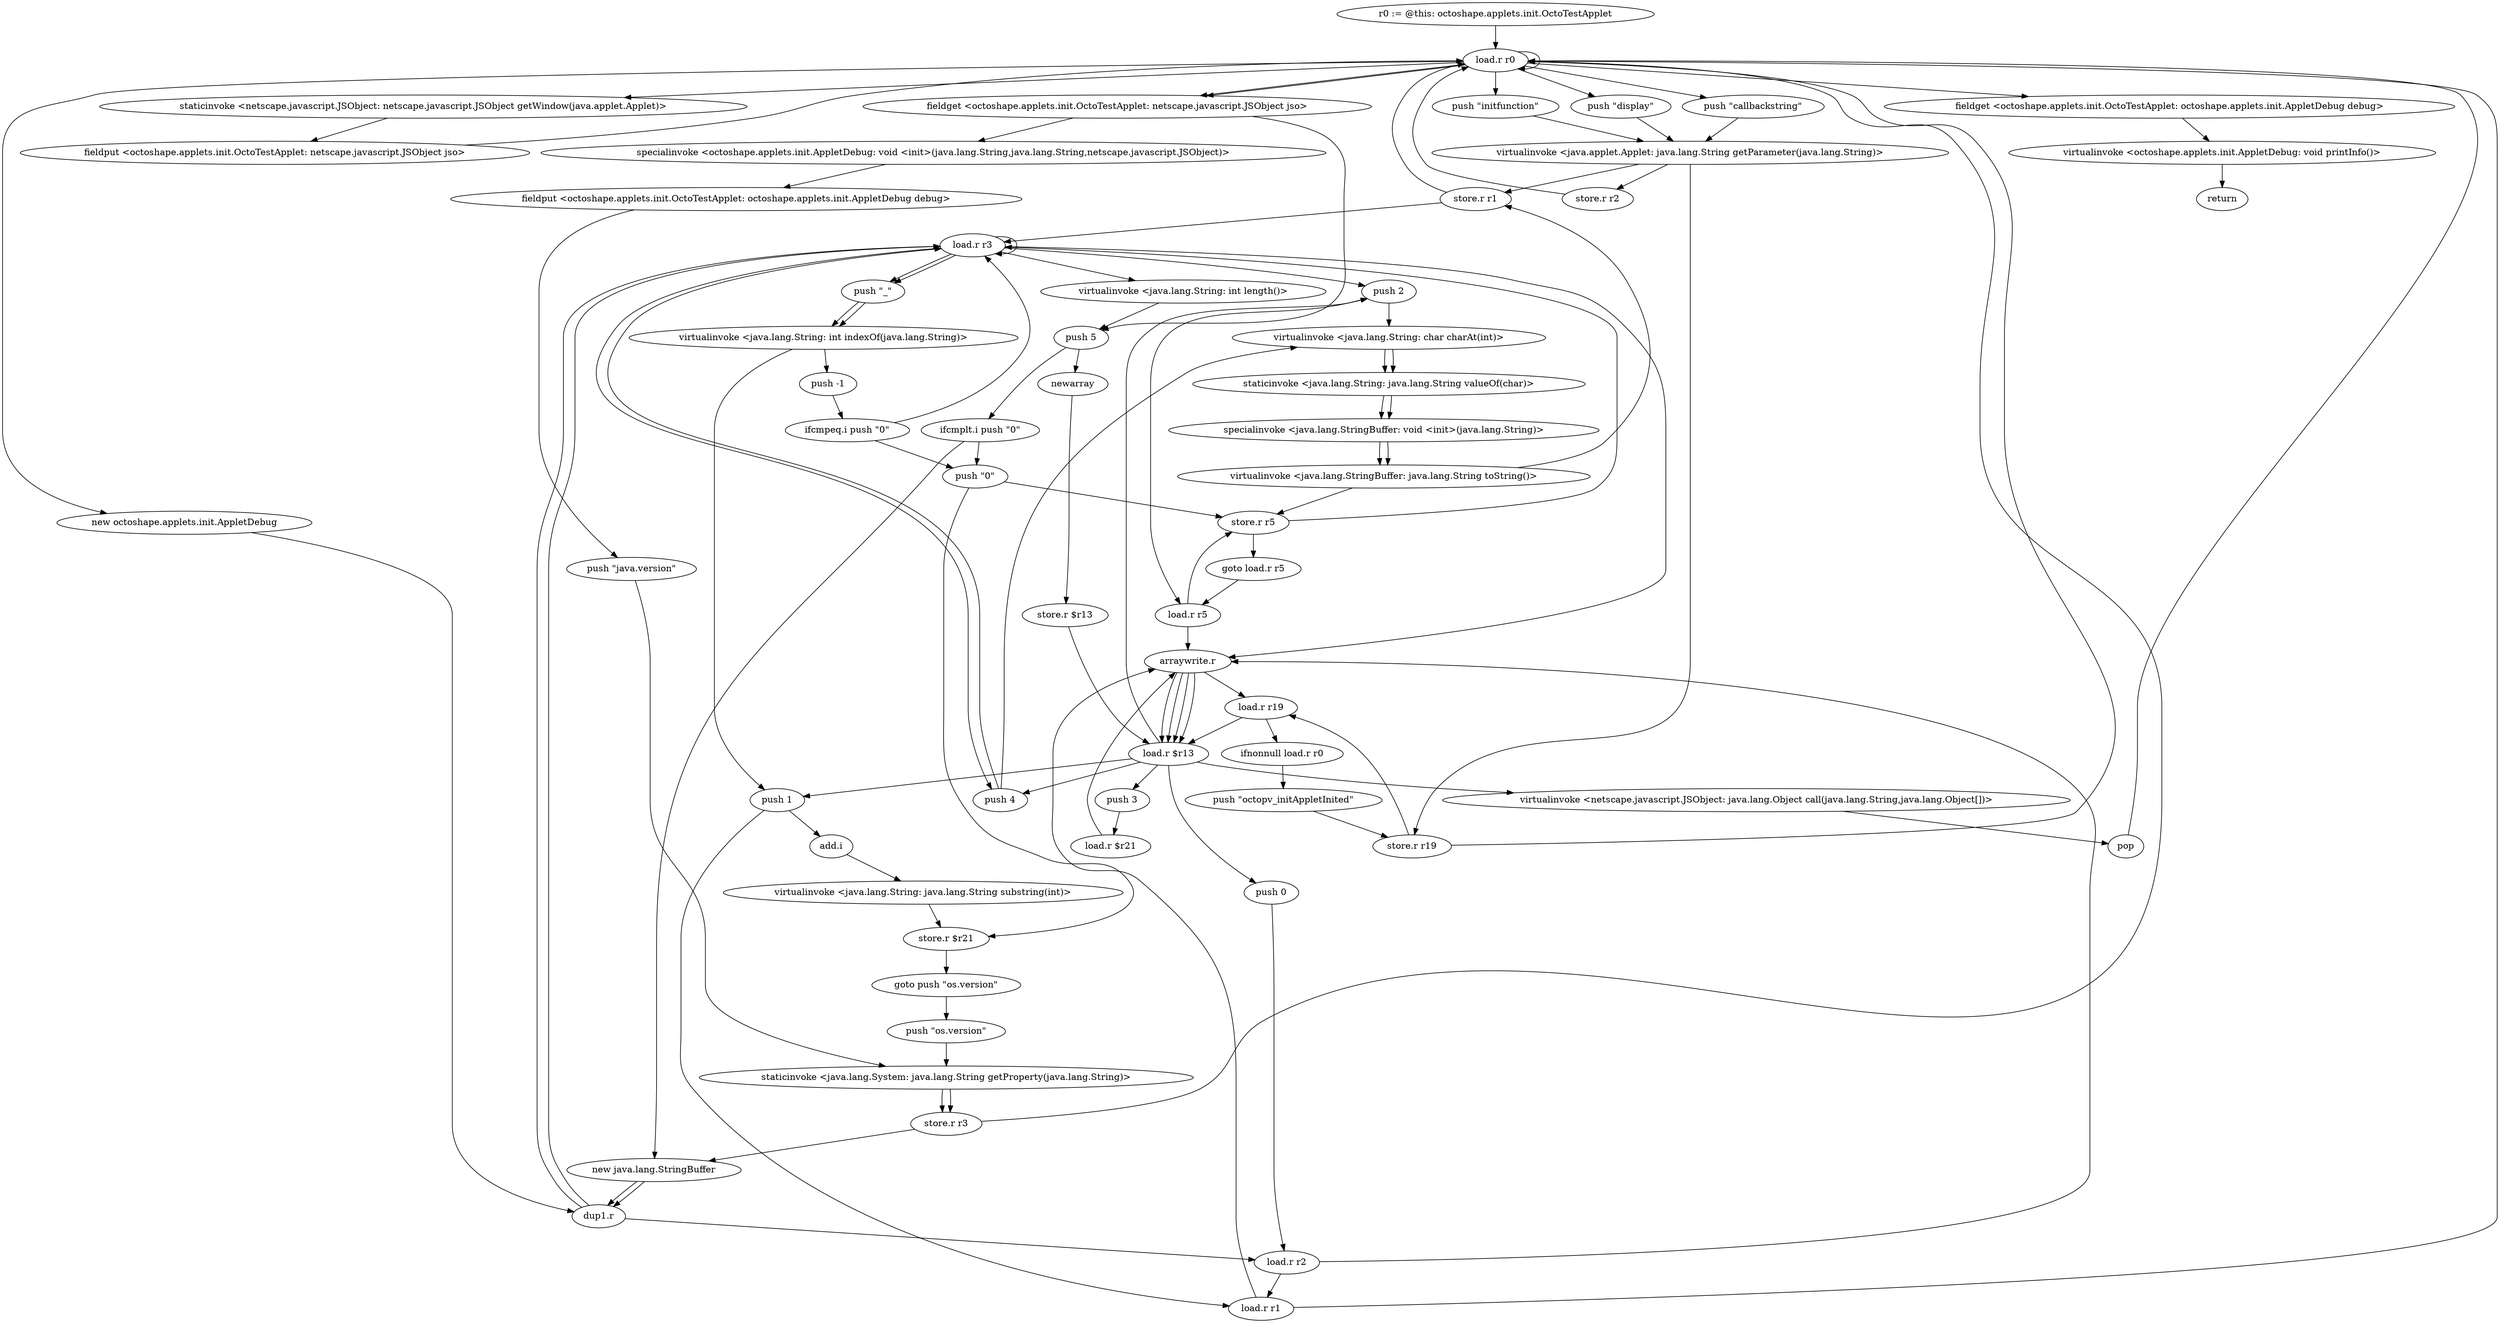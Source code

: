 digraph "" {
    "r0 := @this: octoshape.applets.init.OctoTestApplet"
    "load.r r0"
    "r0 := @this: octoshape.applets.init.OctoTestApplet"->"load.r r0";
    "push \"display\""
    "load.r r0"->"push \"display\"";
    "virtualinvoke <java.applet.Applet: java.lang.String getParameter(java.lang.String)>"
    "push \"display\""->"virtualinvoke <java.applet.Applet: java.lang.String getParameter(java.lang.String)>";
    "store.r r1"
    "virtualinvoke <java.applet.Applet: java.lang.String getParameter(java.lang.String)>"->"store.r r1";
    "store.r r1"->"load.r r0";
    "push \"callbackstring\""
    "load.r r0"->"push \"callbackstring\"";
    "push \"callbackstring\""->"virtualinvoke <java.applet.Applet: java.lang.String getParameter(java.lang.String)>";
    "store.r r2"
    "virtualinvoke <java.applet.Applet: java.lang.String getParameter(java.lang.String)>"->"store.r r2";
    "store.r r2"->"load.r r0";
    "push \"initfunction\""
    "load.r r0"->"push \"initfunction\"";
    "push \"initfunction\""->"virtualinvoke <java.applet.Applet: java.lang.String getParameter(java.lang.String)>";
    "store.r r19"
    "virtualinvoke <java.applet.Applet: java.lang.String getParameter(java.lang.String)>"->"store.r r19";
    "load.r r19"
    "store.r r19"->"load.r r19";
    "ifnonnull load.r r0"
    "load.r r19"->"ifnonnull load.r r0";
    "push \"octopv_initAppletInited\""
    "ifnonnull load.r r0"->"push \"octopv_initAppletInited\"";
    "push \"octopv_initAppletInited\""->"store.r r19";
    "store.r r19"->"load.r r0";
    "load.r r0"->"load.r r0";
    "staticinvoke <netscape.javascript.JSObject: netscape.javascript.JSObject getWindow(java.applet.Applet)>"
    "load.r r0"->"staticinvoke <netscape.javascript.JSObject: netscape.javascript.JSObject getWindow(java.applet.Applet)>";
    "fieldput <octoshape.applets.init.OctoTestApplet: netscape.javascript.JSObject jso>"
    "staticinvoke <netscape.javascript.JSObject: netscape.javascript.JSObject getWindow(java.applet.Applet)>"->"fieldput <octoshape.applets.init.OctoTestApplet: netscape.javascript.JSObject jso>";
    "fieldput <octoshape.applets.init.OctoTestApplet: netscape.javascript.JSObject jso>"->"load.r r0";
    "new octoshape.applets.init.AppletDebug"
    "load.r r0"->"new octoshape.applets.init.AppletDebug";
    "dup1.r"
    "new octoshape.applets.init.AppletDebug"->"dup1.r";
    "load.r r2"
    "dup1.r"->"load.r r2";
    "load.r r1"
    "load.r r2"->"load.r r1";
    "load.r r1"->"load.r r0";
    "fieldget <octoshape.applets.init.OctoTestApplet: netscape.javascript.JSObject jso>"
    "load.r r0"->"fieldget <octoshape.applets.init.OctoTestApplet: netscape.javascript.JSObject jso>";
    "specialinvoke <octoshape.applets.init.AppletDebug: void <init>(java.lang.String,java.lang.String,netscape.javascript.JSObject)>"
    "fieldget <octoshape.applets.init.OctoTestApplet: netscape.javascript.JSObject jso>"->"specialinvoke <octoshape.applets.init.AppletDebug: void <init>(java.lang.String,java.lang.String,netscape.javascript.JSObject)>";
    "fieldput <octoshape.applets.init.OctoTestApplet: octoshape.applets.init.AppletDebug debug>"
    "specialinvoke <octoshape.applets.init.AppletDebug: void <init>(java.lang.String,java.lang.String,netscape.javascript.JSObject)>"->"fieldput <octoshape.applets.init.OctoTestApplet: octoshape.applets.init.AppletDebug debug>";
    "push \"java.version\""
    "fieldput <octoshape.applets.init.OctoTestApplet: octoshape.applets.init.AppletDebug debug>"->"push \"java.version\"";
    "staticinvoke <java.lang.System: java.lang.String getProperty(java.lang.String)>"
    "push \"java.version\""->"staticinvoke <java.lang.System: java.lang.String getProperty(java.lang.String)>";
    "store.r r3"
    "staticinvoke <java.lang.System: java.lang.String getProperty(java.lang.String)>"->"store.r r3";
    "new java.lang.StringBuffer"
    "store.r r3"->"new java.lang.StringBuffer";
    "new java.lang.StringBuffer"->"dup1.r";
    "load.r r3"
    "dup1.r"->"load.r r3";
    "push 2"
    "load.r r3"->"push 2";
    "virtualinvoke <java.lang.String: char charAt(int)>"
    "push 2"->"virtualinvoke <java.lang.String: char charAt(int)>";
    "staticinvoke <java.lang.String: java.lang.String valueOf(char)>"
    "virtualinvoke <java.lang.String: char charAt(int)>"->"staticinvoke <java.lang.String: java.lang.String valueOf(char)>";
    "specialinvoke <java.lang.StringBuffer: void <init>(java.lang.String)>"
    "staticinvoke <java.lang.String: java.lang.String valueOf(char)>"->"specialinvoke <java.lang.StringBuffer: void <init>(java.lang.String)>";
    "virtualinvoke <java.lang.StringBuffer: java.lang.String toString()>"
    "specialinvoke <java.lang.StringBuffer: void <init>(java.lang.String)>"->"virtualinvoke <java.lang.StringBuffer: java.lang.String toString()>";
    "virtualinvoke <java.lang.StringBuffer: java.lang.String toString()>"->"store.r r1";
    "store.r r1"->"load.r r3";
    "virtualinvoke <java.lang.String: int length()>"
    "load.r r3"->"virtualinvoke <java.lang.String: int length()>";
    "push 5"
    "virtualinvoke <java.lang.String: int length()>"->"push 5";
    "ifcmplt.i push \"0\""
    "push 5"->"ifcmplt.i push \"0\"";
    "ifcmplt.i push \"0\""->"new java.lang.StringBuffer";
    "new java.lang.StringBuffer"->"dup1.r";
    "dup1.r"->"load.r r3";
    "push 4"
    "load.r r3"->"push 4";
    "push 4"->"virtualinvoke <java.lang.String: char charAt(int)>";
    "virtualinvoke <java.lang.String: char charAt(int)>"->"staticinvoke <java.lang.String: java.lang.String valueOf(char)>";
    "staticinvoke <java.lang.String: java.lang.String valueOf(char)>"->"specialinvoke <java.lang.StringBuffer: void <init>(java.lang.String)>";
    "specialinvoke <java.lang.StringBuffer: void <init>(java.lang.String)>"->"virtualinvoke <java.lang.StringBuffer: java.lang.String toString()>";
    "store.r r5"
    "virtualinvoke <java.lang.StringBuffer: java.lang.String toString()>"->"store.r r5";
    "goto load.r r5"
    "store.r r5"->"goto load.r r5";
    "load.r r5"
    "goto load.r r5"->"load.r r5";
    "load.r r5"->"store.r r5";
    "store.r r5"->"load.r r3";
    "push \"_\""
    "load.r r3"->"push \"_\"";
    "virtualinvoke <java.lang.String: int indexOf(java.lang.String)>"
    "push \"_\""->"virtualinvoke <java.lang.String: int indexOf(java.lang.String)>";
    "push -1"
    "virtualinvoke <java.lang.String: int indexOf(java.lang.String)>"->"push -1";
    "ifcmpeq.i push \"0\""
    "push -1"->"ifcmpeq.i push \"0\"";
    "ifcmpeq.i push \"0\""->"load.r r3";
    "load.r r3"->"load.r r3";
    "load.r r3"->"push \"_\"";
    "push \"_\""->"virtualinvoke <java.lang.String: int indexOf(java.lang.String)>";
    "push 1"
    "virtualinvoke <java.lang.String: int indexOf(java.lang.String)>"->"push 1";
    "add.i"
    "push 1"->"add.i";
    "virtualinvoke <java.lang.String: java.lang.String substring(int)>"
    "add.i"->"virtualinvoke <java.lang.String: java.lang.String substring(int)>";
    "store.r $r21"
    "virtualinvoke <java.lang.String: java.lang.String substring(int)>"->"store.r $r21";
    "goto push \"os.version\""
    "store.r $r21"->"goto push \"os.version\"";
    "push \"os.version\""
    "goto push \"os.version\""->"push \"os.version\"";
    "push \"os.version\""->"staticinvoke <java.lang.System: java.lang.String getProperty(java.lang.String)>";
    "staticinvoke <java.lang.System: java.lang.String getProperty(java.lang.String)>"->"store.r r3";
    "store.r r3"->"load.r r0";
    "load.r r0"->"fieldget <octoshape.applets.init.OctoTestApplet: netscape.javascript.JSObject jso>";
    "fieldget <octoshape.applets.init.OctoTestApplet: netscape.javascript.JSObject jso>"->"push 5";
    "newarray"
    "push 5"->"newarray";
    "store.r $r13"
    "newarray"->"store.r $r13";
    "load.r $r13"
    "store.r $r13"->"load.r $r13";
    "push 0"
    "load.r $r13"->"push 0";
    "push 0"->"load.r r2";
    "arraywrite.r"
    "load.r r2"->"arraywrite.r";
    "arraywrite.r"->"load.r $r13";
    "load.r $r13"->"push 1";
    "push 1"->"load.r r1";
    "load.r r1"->"arraywrite.r";
    "arraywrite.r"->"load.r $r13";
    "load.r $r13"->"push 2";
    "push 2"->"load.r r5";
    "load.r r5"->"arraywrite.r";
    "arraywrite.r"->"load.r $r13";
    "push 3"
    "load.r $r13"->"push 3";
    "load.r $r21"
    "push 3"->"load.r $r21";
    "load.r $r21"->"arraywrite.r";
    "arraywrite.r"->"load.r $r13";
    "load.r $r13"->"push 4";
    "push 4"->"load.r r3";
    "load.r r3"->"arraywrite.r";
    "arraywrite.r"->"load.r r19";
    "load.r r19"->"load.r $r13";
    "virtualinvoke <netscape.javascript.JSObject: java.lang.Object call(java.lang.String,java.lang.Object[])>"
    "load.r $r13"->"virtualinvoke <netscape.javascript.JSObject: java.lang.Object call(java.lang.String,java.lang.Object[])>";
    "pop"
    "virtualinvoke <netscape.javascript.JSObject: java.lang.Object call(java.lang.String,java.lang.Object[])>"->"pop";
    "pop"->"load.r r0";
    "fieldget <octoshape.applets.init.OctoTestApplet: octoshape.applets.init.AppletDebug debug>"
    "load.r r0"->"fieldget <octoshape.applets.init.OctoTestApplet: octoshape.applets.init.AppletDebug debug>";
    "virtualinvoke <octoshape.applets.init.AppletDebug: void printInfo()>"
    "fieldget <octoshape.applets.init.OctoTestApplet: octoshape.applets.init.AppletDebug debug>"->"virtualinvoke <octoshape.applets.init.AppletDebug: void printInfo()>";
    "return"
    "virtualinvoke <octoshape.applets.init.AppletDebug: void printInfo()>"->"return";
    "push \"0\""
    "ifcmpeq.i push \"0\""->"push \"0\"";
    "push \"0\""->"store.r $r21";
    "ifcmplt.i push \"0\""->"push \"0\"";
    "push \"0\""->"store.r r5";
}
